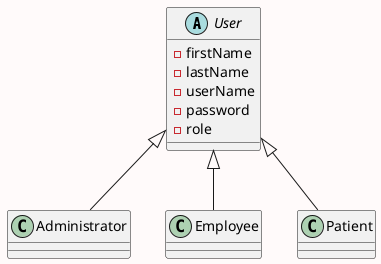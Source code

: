 ```plantuml
@startuml Account Management
    skinparam backgroundColor Snow

    abstract class User{
        -firstName
        -lastName
        -userName
        -password
        -role
    }

    class Administrator extends User{

    }

    class Employee extends User{
        
    }
    class Patient extends User{

    }
@enduml
```
